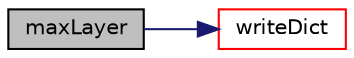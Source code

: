 digraph "maxLayer"
{
  bgcolor="transparent";
  edge [fontname="Helvetica",fontsize="10",labelfontname="Helvetica",labelfontsize="10"];
  node [fontname="Helvetica",fontsize="10",shape=record];
  rankdir="LR";
  Node1 [label="maxLayer",height=0.2,width=0.4,color="black", fillcolor="grey75", style="filled", fontcolor="black"];
  Node1 -> Node2 [color="midnightblue",fontsize="10",style="solid",fontname="Helvetica"];
  Node2 [label="writeDict",height=0.2,width=0.4,color="red",URL="$a00644.html#af77027c10b89b764f28cf777c66c4be6",tooltip="Write dictionary. "];
}
